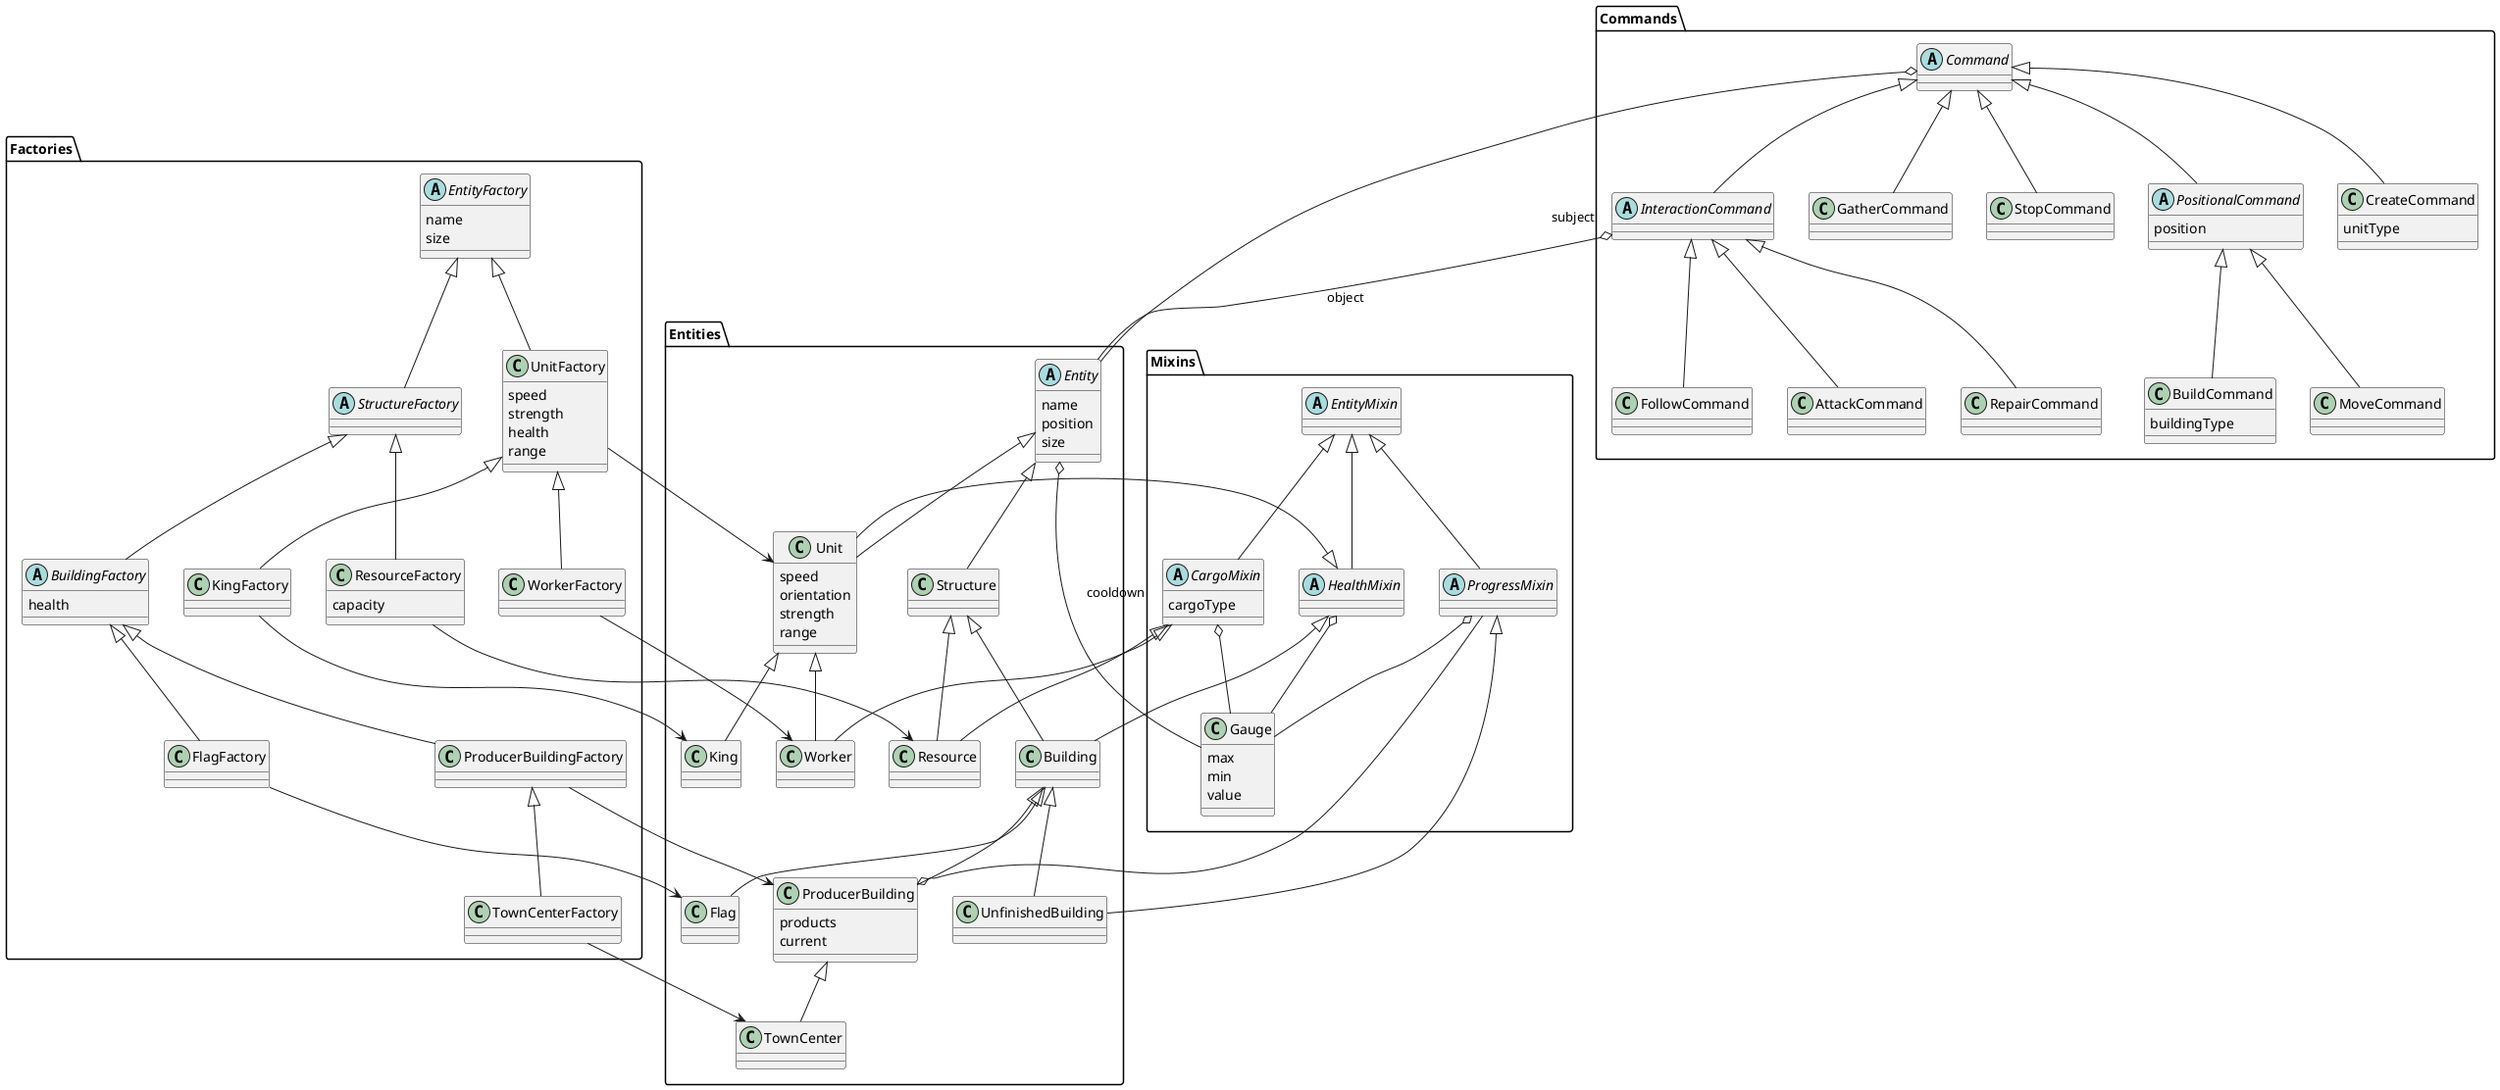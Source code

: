 @startuml

package Entities {
abstract class Entity {
name
position
size
}
class Structure
class Unit {
speed
orientation
strength
range
}
class Building
class ProducerBuilding {
products
current
}
class UnfinishedBuilding
class TownCenter
class Flag
class Resource
class Worker
class King
}

Entity <|-- Structure

Structure <|-- Building
Building <|-- Flag
Building <|-- UnfinishedBuilding
Building <|-- ProducerBuilding
ProducerBuilding <|-- TownCenter

Structure <|-- Resource

Entity <|-- Unit
Unit <|-- King
Unit <|-- Worker


package Mixins {
class Gauge {
max
min
value
}
abstract class EntityMixin
abstract class ProgressMixin
abstract class HealthMixin
abstract class CargoMixin {
cargoType
}
}

Entity o-- Gauge : cooldown

ProducerBuilding o-- ProgressMixin

EntityMixin <|-- ProgressMixin
ProgressMixin o-- Gauge

EntityMixin <|-- HealthMixin
HealthMixin o-- Gauge

EntityMixin <|-- CargoMixin
CargoMixin o-- Gauge

HealthMixin <|-- Unit
HealthMixin <|-- Building

CargoMixin <|-- Resource
CargoMixin <|-- Worker

ProgressMixin <|-- UnfinishedBuilding


package Commands {
abstract class Command
class StopCommand
abstract class PositionalCommand {
position
}
class CreateCommand {
unitType
}
class MoveCommand
class BuildCommand {
buildingType
}
abstract class InteractionCommand
class AttackCommand
class RepairCommand
class FollowCommand
class GatherCommand
}

Command o-- Entity : subject

Command <|-- StopCommand

Command <|-- CreateCommand

Command <|-- GatherCommand

Command <|-- PositionalCommand

PositionalCommand <|-- MoveCommand
PositionalCommand <|-- BuildCommand

Command <|-- InteractionCommand

InteractionCommand o-- Entity : object

InteractionCommand <|-- AttackCommand
InteractionCommand <|-- RepairCommand
InteractionCommand <|-- FollowCommand


package Factories {
abstract class EntityFactory {
name
size
}
class UnitFactory {
speed
strength
health
range
}
abstract class StructureFactory
abstract class BuildingFactory {
health
}
class ResourceFactory {
capacity
}
class WorkerFactory
class KingFactory
class FlagFactory
class ProducerBuildingFactory
class TownCenterFactory
}

EntityFactory <|--  UnitFactory
EntityFactory <|--  StructureFactory
StructureFactory <|--  BuildingFactory
StructureFactory <|--  ResourceFactory
ResourceFactory --> Resource

UnitFactory <|--  WorkerFactory
WorkerFactory --> Worker
UnitFactory <|--  KingFactory
UnitFactory --> Unit
KingFactory --> King
BuildingFactory <|--  FlagFactory
FlagFactory --> Flag
BuildingFactory <|-- ProducerBuildingFactory
ProducerBuildingFactory --> ProducerBuilding
ProducerBuildingFactory <|-- TownCenterFactory
TownCenterFactory --> TownCenter

@enduml

